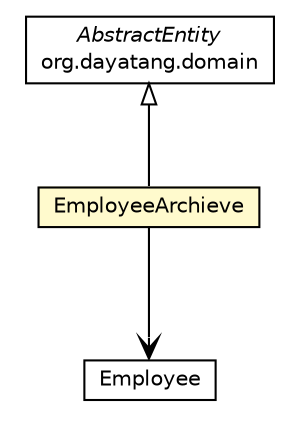 #!/usr/local/bin/dot
#
# Class diagram 
# Generated by UMLGraph version R5_6_6-8-g8d7759 (http://www.umlgraph.org/)
#

digraph G {
	edge [fontname="Helvetica",fontsize=10,labelfontname="Helvetica",labelfontsize=10];
	node [fontname="Helvetica",fontsize=10,shape=plaintext];
	nodesep=0.25;
	ranksep=0.5;
	// org.dddlib.organisation.domain.EmployeeArchieve
	c189 [label=<<table title="org.dddlib.organisation.domain.EmployeeArchieve" border="0" cellborder="1" cellspacing="0" cellpadding="2" port="p" bgcolor="lemonChiffon" href="./EmployeeArchieve.html">
		<tr><td><table border="0" cellspacing="0" cellpadding="1">
<tr><td align="center" balign="center"> EmployeeArchieve </td></tr>
		</table></td></tr>
		</table>>, URL="./EmployeeArchieve.html", fontname="Helvetica", fontcolor="black", fontsize=10.0];
	// org.dddlib.organisation.domain.Employee
	c190 [label=<<table title="org.dddlib.organisation.domain.Employee" border="0" cellborder="1" cellspacing="0" cellpadding="2" port="p" href="./Employee.html">
		<tr><td><table border="0" cellspacing="0" cellpadding="1">
<tr><td align="center" balign="center"> Employee </td></tr>
		</table></td></tr>
		</table>>, URL="./Employee.html", fontname="Helvetica", fontcolor="black", fontsize=10.0];
	//org.dddlib.organisation.domain.EmployeeArchieve extends org.dayatang.domain.AbstractEntity
	c196:p -> c189:p [dir=back,arrowtail=empty];
	// org.dddlib.organisation.domain.EmployeeArchieve NAVASSOC org.dddlib.organisation.domain.Employee
	c189:p -> c190:p [taillabel="", label=" "headlabel="", fontname="Helvetica", fontcolor="black", fontsize=10.0, color="black", arrowhead=open];
	// org.dayatang.domain.AbstractEntity
	c196 [label=<<table title="org.dayatang.domain.AbstractEntity" border="0" cellborder="1" cellspacing="0" cellpadding="2" port="p" href="http://java.sun.com/j2se/1.4.2/docs/api/org/dayatang/domain/AbstractEntity.html">
		<tr><td><table border="0" cellspacing="0" cellpadding="1">
<tr><td align="center" balign="center"><font face="Helvetica-Oblique"> AbstractEntity </font></td></tr>
<tr><td align="center" balign="center"> org.dayatang.domain </td></tr>
		</table></td></tr>
		</table>>, URL="http://java.sun.com/j2se/1.4.2/docs/api/org/dayatang/domain/AbstractEntity.html", fontname="Helvetica", fontcolor="black", fontsize=10.0];
}

